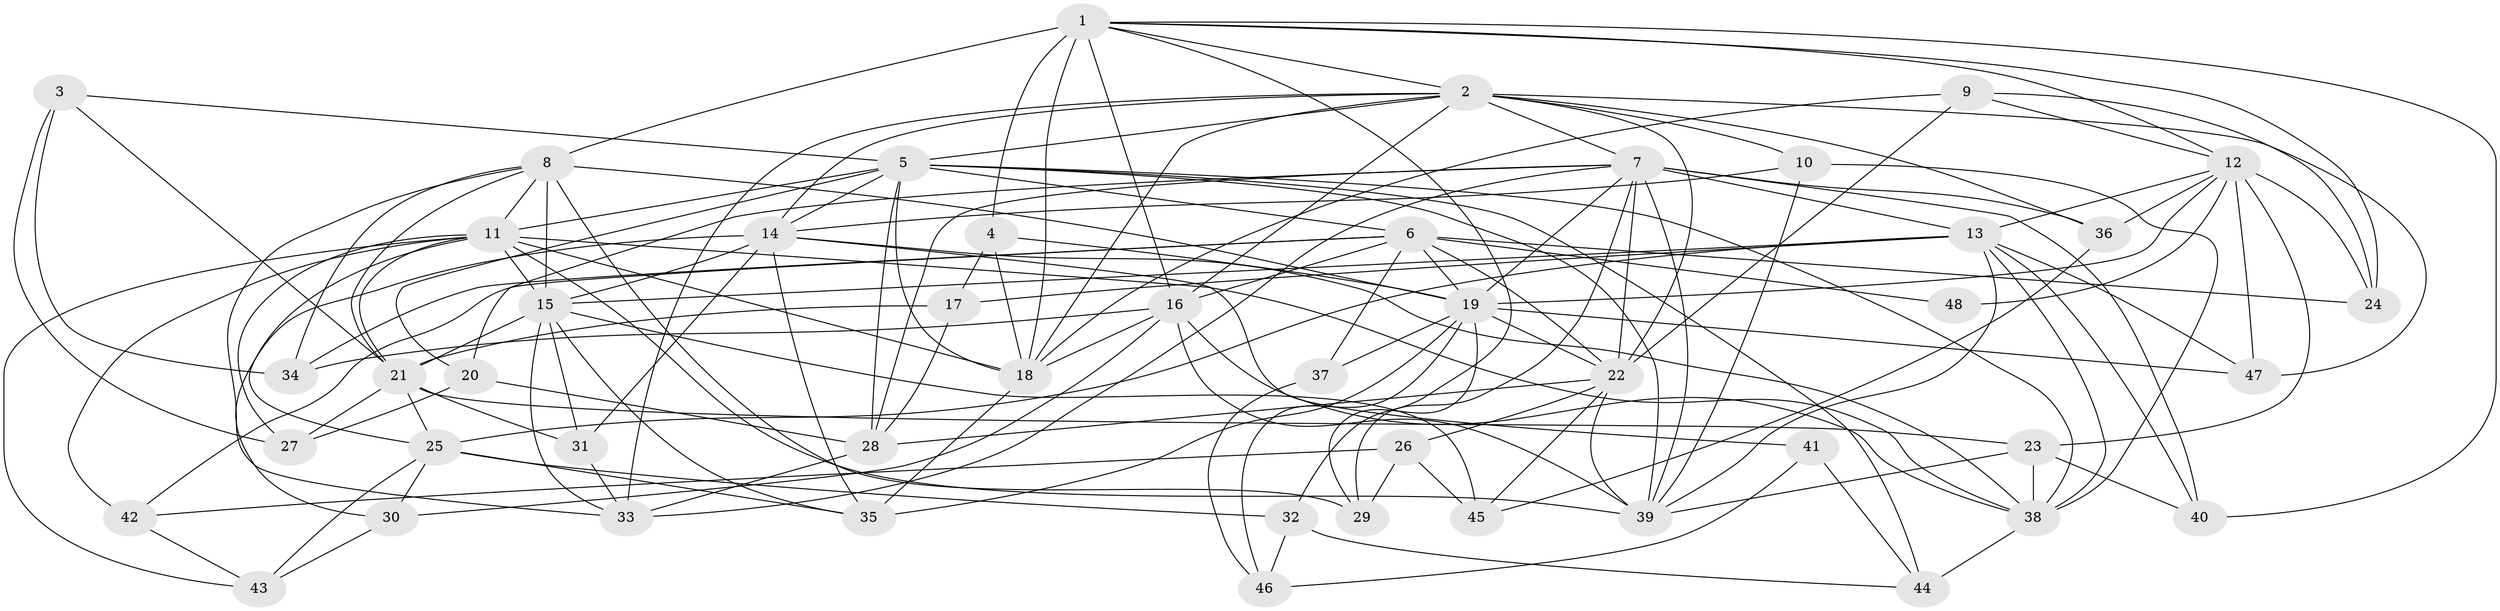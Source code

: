// original degree distribution, {4: 1.0}
// Generated by graph-tools (version 1.1) at 2025/54/03/04/25 22:54:02]
// undirected, 48 vertices, 146 edges
graph export_dot {
  node [color=gray90,style=filled];
  1;
  2;
  3;
  4;
  5;
  6;
  7;
  8;
  9;
  10;
  11;
  12;
  13;
  14;
  15;
  16;
  17;
  18;
  19;
  20;
  21;
  22;
  23;
  24;
  25;
  26;
  27;
  28;
  29;
  30;
  31;
  32;
  33;
  34;
  35;
  36;
  37;
  38;
  39;
  40;
  41;
  42;
  43;
  44;
  45;
  46;
  47;
  48;
  1 -- 2 [weight=1.0];
  1 -- 4 [weight=1.0];
  1 -- 8 [weight=2.0];
  1 -- 12 [weight=1.0];
  1 -- 16 [weight=2.0];
  1 -- 18 [weight=2.0];
  1 -- 24 [weight=1.0];
  1 -- 32 [weight=1.0];
  1 -- 40 [weight=1.0];
  2 -- 5 [weight=1.0];
  2 -- 7 [weight=1.0];
  2 -- 10 [weight=1.0];
  2 -- 14 [weight=1.0];
  2 -- 16 [weight=1.0];
  2 -- 18 [weight=1.0];
  2 -- 22 [weight=2.0];
  2 -- 33 [weight=1.0];
  2 -- 36 [weight=1.0];
  2 -- 47 [weight=1.0];
  3 -- 5 [weight=1.0];
  3 -- 21 [weight=1.0];
  3 -- 27 [weight=1.0];
  3 -- 34 [weight=1.0];
  4 -- 17 [weight=1.0];
  4 -- 18 [weight=1.0];
  4 -- 19 [weight=1.0];
  5 -- 6 [weight=1.0];
  5 -- 11 [weight=1.0];
  5 -- 14 [weight=1.0];
  5 -- 18 [weight=1.0];
  5 -- 20 [weight=1.0];
  5 -- 28 [weight=1.0];
  5 -- 38 [weight=2.0];
  5 -- 39 [weight=1.0];
  5 -- 44 [weight=1.0];
  6 -- 16 [weight=1.0];
  6 -- 19 [weight=2.0];
  6 -- 22 [weight=1.0];
  6 -- 24 [weight=1.0];
  6 -- 34 [weight=1.0];
  6 -- 37 [weight=2.0];
  6 -- 42 [weight=1.0];
  6 -- 48 [weight=2.0];
  7 -- 13 [weight=1.0];
  7 -- 19 [weight=1.0];
  7 -- 20 [weight=1.0];
  7 -- 22 [weight=1.0];
  7 -- 28 [weight=1.0];
  7 -- 29 [weight=1.0];
  7 -- 33 [weight=1.0];
  7 -- 36 [weight=1.0];
  7 -- 39 [weight=2.0];
  7 -- 40 [weight=1.0];
  8 -- 11 [weight=1.0];
  8 -- 15 [weight=2.0];
  8 -- 19 [weight=1.0];
  8 -- 21 [weight=1.0];
  8 -- 29 [weight=1.0];
  8 -- 33 [weight=1.0];
  8 -- 34 [weight=1.0];
  9 -- 12 [weight=1.0];
  9 -- 18 [weight=1.0];
  9 -- 22 [weight=1.0];
  9 -- 24 [weight=1.0];
  10 -- 14 [weight=1.0];
  10 -- 38 [weight=1.0];
  10 -- 39 [weight=1.0];
  11 -- 15 [weight=2.0];
  11 -- 18 [weight=1.0];
  11 -- 21 [weight=1.0];
  11 -- 25 [weight=1.0];
  11 -- 27 [weight=1.0];
  11 -- 38 [weight=1.0];
  11 -- 39 [weight=1.0];
  11 -- 42 [weight=1.0];
  11 -- 43 [weight=1.0];
  12 -- 13 [weight=1.0];
  12 -- 19 [weight=1.0];
  12 -- 23 [weight=3.0];
  12 -- 24 [weight=1.0];
  12 -- 36 [weight=1.0];
  12 -- 47 [weight=1.0];
  12 -- 48 [weight=2.0];
  13 -- 15 [weight=1.0];
  13 -- 17 [weight=1.0];
  13 -- 25 [weight=2.0];
  13 -- 38 [weight=1.0];
  13 -- 39 [weight=1.0];
  13 -- 40 [weight=1.0];
  13 -- 47 [weight=1.0];
  14 -- 15 [weight=1.0];
  14 -- 30 [weight=1.0];
  14 -- 31 [weight=1.0];
  14 -- 35 [weight=1.0];
  14 -- 38 [weight=1.0];
  14 -- 41 [weight=2.0];
  15 -- 21 [weight=2.0];
  15 -- 31 [weight=1.0];
  15 -- 33 [weight=1.0];
  15 -- 35 [weight=1.0];
  15 -- 45 [weight=1.0];
  16 -- 18 [weight=1.0];
  16 -- 30 [weight=1.0];
  16 -- 34 [weight=1.0];
  16 -- 38 [weight=1.0];
  16 -- 39 [weight=2.0];
  17 -- 21 [weight=1.0];
  17 -- 28 [weight=1.0];
  18 -- 35 [weight=2.0];
  19 -- 22 [weight=1.0];
  19 -- 29 [weight=1.0];
  19 -- 35 [weight=1.0];
  19 -- 37 [weight=1.0];
  19 -- 46 [weight=1.0];
  19 -- 47 [weight=1.0];
  20 -- 27 [weight=1.0];
  20 -- 28 [weight=1.0];
  21 -- 23 [weight=1.0];
  21 -- 25 [weight=1.0];
  21 -- 27 [weight=1.0];
  21 -- 31 [weight=1.0];
  22 -- 26 [weight=1.0];
  22 -- 28 [weight=1.0];
  22 -- 39 [weight=1.0];
  22 -- 45 [weight=1.0];
  23 -- 38 [weight=2.0];
  23 -- 39 [weight=1.0];
  23 -- 40 [weight=1.0];
  25 -- 30 [weight=1.0];
  25 -- 32 [weight=1.0];
  25 -- 35 [weight=1.0];
  25 -- 43 [weight=1.0];
  26 -- 29 [weight=1.0];
  26 -- 42 [weight=1.0];
  26 -- 45 [weight=1.0];
  28 -- 33 [weight=1.0];
  30 -- 43 [weight=1.0];
  31 -- 33 [weight=1.0];
  32 -- 44 [weight=1.0];
  32 -- 46 [weight=1.0];
  36 -- 45 [weight=1.0];
  37 -- 46 [weight=1.0];
  38 -- 44 [weight=1.0];
  41 -- 44 [weight=1.0];
  41 -- 46 [weight=1.0];
  42 -- 43 [weight=1.0];
}

